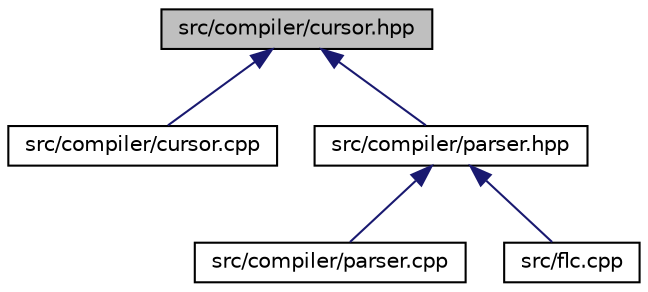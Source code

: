 digraph "src/compiler/cursor.hpp"
{
 // INTERACTIVE_SVG=YES
 // LATEX_PDF_SIZE
  edge [fontname="Helvetica",fontsize="10",labelfontname="Helvetica",labelfontsize="10"];
  node [fontname="Helvetica",fontsize="10",shape=record];
  Node1 [label="src/compiler/cursor.hpp",height=0.2,width=0.4,color="black", fillcolor="grey75", style="filled", fontcolor="black",tooltip=" "];
  Node1 -> Node2 [dir="back",color="midnightblue",fontsize="10",style="solid",fontname="Helvetica"];
  Node2 [label="src/compiler/cursor.cpp",height=0.2,width=0.4,color="black", fillcolor="white", style="filled",URL="$cursor_8cpp.html",tooltip=" "];
  Node1 -> Node3 [dir="back",color="midnightblue",fontsize="10",style="solid",fontname="Helvetica"];
  Node3 [label="src/compiler/parser.hpp",height=0.2,width=0.4,color="black", fillcolor="white", style="filled",URL="$parser_8hpp.html",tooltip=" "];
  Node3 -> Node4 [dir="back",color="midnightblue",fontsize="10",style="solid",fontname="Helvetica"];
  Node4 [label="src/compiler/parser.cpp",height=0.2,width=0.4,color="black", fillcolor="white", style="filled",URL="$parser_8cpp.html",tooltip=" "];
  Node3 -> Node5 [dir="back",color="midnightblue",fontsize="10",style="solid",fontname="Helvetica"];
  Node5 [label="src/flc.cpp",height=0.2,width=0.4,color="black", fillcolor="white", style="filled",URL="$flc_8cpp.html",tooltip=" "];
}

